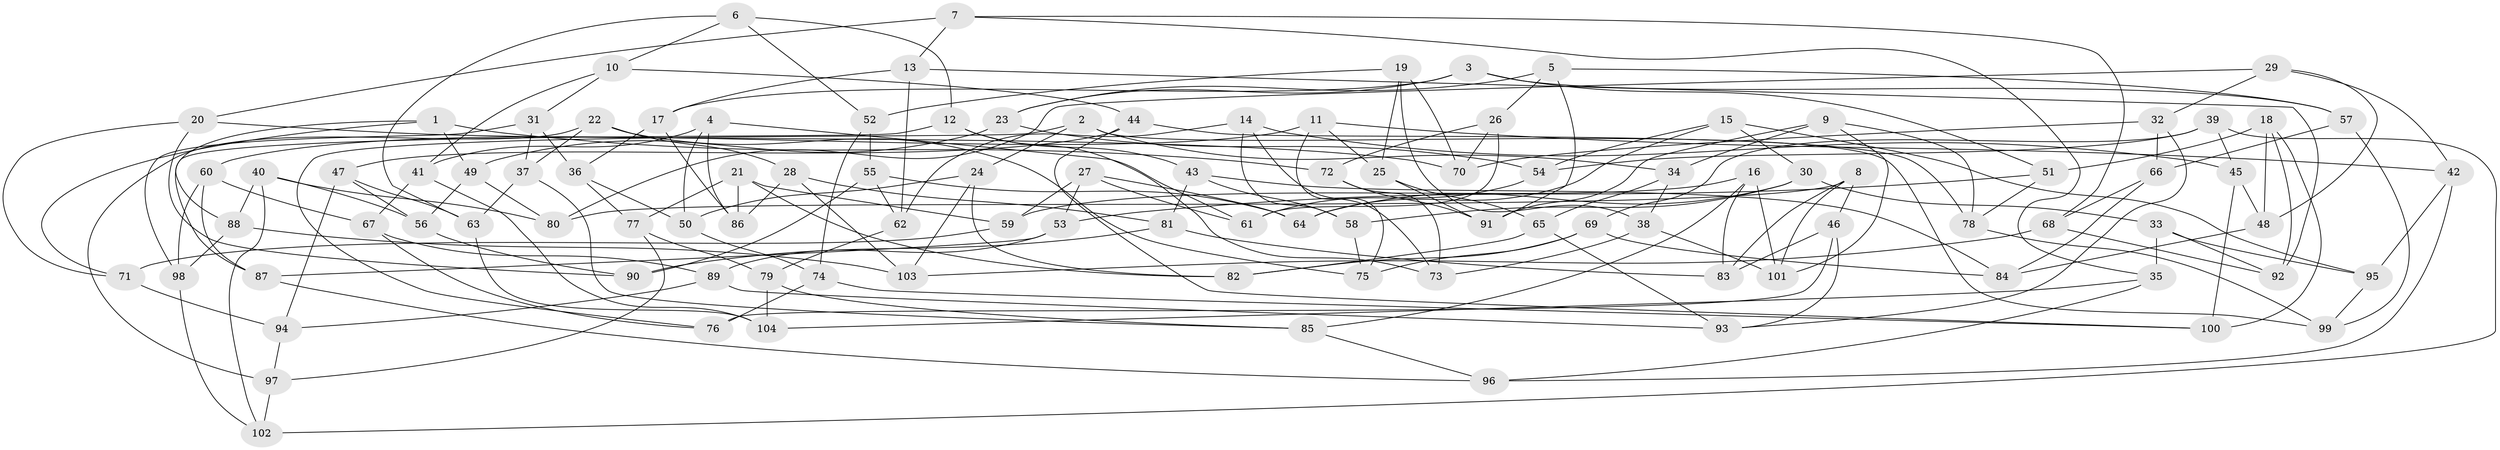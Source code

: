 // Generated by graph-tools (version 1.1) at 2025/16/03/09/25 04:16:33]
// undirected, 104 vertices, 208 edges
graph export_dot {
graph [start="1"]
  node [color=gray90,style=filled];
  1;
  2;
  3;
  4;
  5;
  6;
  7;
  8;
  9;
  10;
  11;
  12;
  13;
  14;
  15;
  16;
  17;
  18;
  19;
  20;
  21;
  22;
  23;
  24;
  25;
  26;
  27;
  28;
  29;
  30;
  31;
  32;
  33;
  34;
  35;
  36;
  37;
  38;
  39;
  40;
  41;
  42;
  43;
  44;
  45;
  46;
  47;
  48;
  49;
  50;
  51;
  52;
  53;
  54;
  55;
  56;
  57;
  58;
  59;
  60;
  61;
  62;
  63;
  64;
  65;
  66;
  67;
  68;
  69;
  70;
  71;
  72;
  73;
  74;
  75;
  76;
  77;
  78;
  79;
  80;
  81;
  82;
  83;
  84;
  85;
  86;
  87;
  88;
  89;
  90;
  91;
  92;
  93;
  94;
  95;
  96;
  97;
  98;
  99;
  100;
  101;
  102;
  103;
  104;
  1 -- 88;
  1 -- 71;
  1 -- 72;
  1 -- 49;
  2 -- 99;
  2 -- 76;
  2 -- 34;
  2 -- 24;
  3 -- 57;
  3 -- 17;
  3 -- 23;
  3 -- 51;
  4 -- 41;
  4 -- 50;
  4 -- 86;
  4 -- 61;
  5 -- 26;
  5 -- 23;
  5 -- 57;
  5 -- 91;
  6 -- 52;
  6 -- 63;
  6 -- 10;
  6 -- 12;
  7 -- 20;
  7 -- 13;
  7 -- 35;
  7 -- 68;
  8 -- 80;
  8 -- 101;
  8 -- 83;
  8 -- 46;
  9 -- 101;
  9 -- 91;
  9 -- 78;
  9 -- 34;
  10 -- 44;
  10 -- 31;
  10 -- 41;
  11 -- 75;
  11 -- 42;
  11 -- 60;
  11 -- 25;
  12 -- 73;
  12 -- 87;
  12 -- 43;
  13 -- 92;
  13 -- 17;
  13 -- 62;
  14 -- 58;
  14 -- 62;
  14 -- 45;
  14 -- 73;
  15 -- 95;
  15 -- 30;
  15 -- 64;
  15 -- 54;
  16 -- 59;
  16 -- 83;
  16 -- 85;
  16 -- 101;
  17 -- 36;
  17 -- 86;
  18 -- 100;
  18 -- 92;
  18 -- 48;
  18 -- 51;
  19 -- 52;
  19 -- 25;
  19 -- 70;
  19 -- 38;
  20 -- 90;
  20 -- 70;
  20 -- 71;
  21 -- 59;
  21 -- 77;
  21 -- 86;
  21 -- 82;
  22 -- 37;
  22 -- 75;
  22 -- 28;
  22 -- 97;
  23 -- 49;
  23 -- 54;
  24 -- 103;
  24 -- 82;
  24 -- 50;
  25 -- 65;
  25 -- 91;
  26 -- 70;
  26 -- 72;
  26 -- 61;
  27 -- 61;
  27 -- 64;
  27 -- 53;
  27 -- 59;
  28 -- 81;
  28 -- 86;
  28 -- 103;
  29 -- 32;
  29 -- 80;
  29 -- 42;
  29 -- 48;
  30 -- 64;
  30 -- 58;
  30 -- 33;
  31 -- 36;
  31 -- 98;
  31 -- 37;
  32 -- 70;
  32 -- 93;
  32 -- 66;
  33 -- 95;
  33 -- 92;
  33 -- 35;
  34 -- 65;
  34 -- 38;
  35 -- 96;
  35 -- 104;
  36 -- 77;
  36 -- 50;
  37 -- 85;
  37 -- 63;
  38 -- 101;
  38 -- 73;
  39 -- 69;
  39 -- 102;
  39 -- 45;
  39 -- 54;
  40 -- 88;
  40 -- 56;
  40 -- 102;
  40 -- 80;
  41 -- 67;
  41 -- 104;
  42 -- 96;
  42 -- 95;
  43 -- 58;
  43 -- 81;
  43 -- 84;
  44 -- 47;
  44 -- 100;
  44 -- 78;
  45 -- 100;
  45 -- 48;
  46 -- 76;
  46 -- 93;
  46 -- 83;
  47 -- 63;
  47 -- 56;
  47 -- 94;
  48 -- 84;
  49 -- 56;
  49 -- 80;
  50 -- 74;
  51 -- 53;
  51 -- 78;
  52 -- 55;
  52 -- 74;
  53 -- 89;
  53 -- 87;
  54 -- 61;
  55 -- 62;
  55 -- 90;
  55 -- 64;
  56 -- 90;
  57 -- 66;
  57 -- 99;
  58 -- 75;
  59 -- 71;
  60 -- 67;
  60 -- 98;
  60 -- 87;
  62 -- 79;
  63 -- 104;
  65 -- 93;
  65 -- 82;
  66 -- 68;
  66 -- 84;
  67 -- 89;
  67 -- 76;
  68 -- 92;
  68 -- 103;
  69 -- 75;
  69 -- 84;
  69 -- 82;
  71 -- 94;
  72 -- 91;
  72 -- 73;
  74 -- 76;
  74 -- 100;
  77 -- 97;
  77 -- 79;
  78 -- 99;
  79 -- 104;
  79 -- 85;
  81 -- 90;
  81 -- 83;
  85 -- 96;
  87 -- 96;
  88 -- 98;
  88 -- 103;
  89 -- 94;
  89 -- 93;
  94 -- 97;
  95 -- 99;
  97 -- 102;
  98 -- 102;
}

